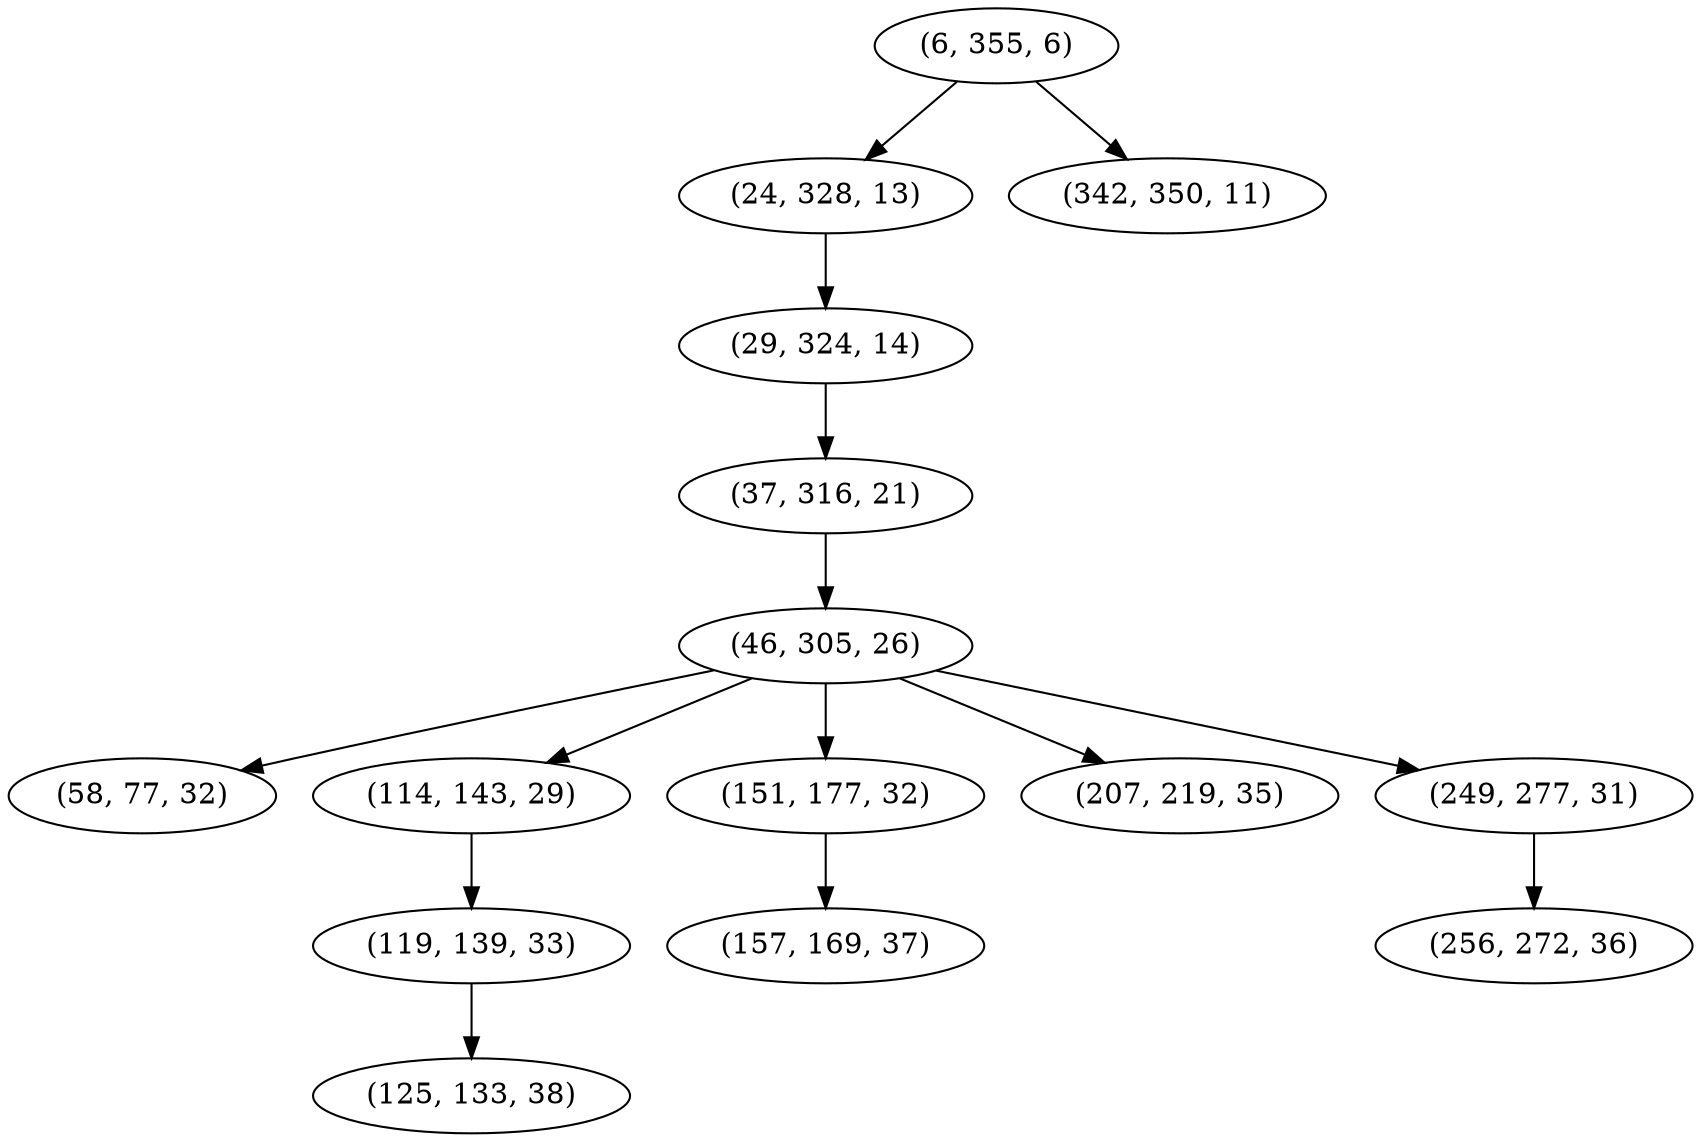 digraph tree {
    "(6, 355, 6)";
    "(24, 328, 13)";
    "(29, 324, 14)";
    "(37, 316, 21)";
    "(46, 305, 26)";
    "(58, 77, 32)";
    "(114, 143, 29)";
    "(119, 139, 33)";
    "(125, 133, 38)";
    "(151, 177, 32)";
    "(157, 169, 37)";
    "(207, 219, 35)";
    "(249, 277, 31)";
    "(256, 272, 36)";
    "(342, 350, 11)";
    "(6, 355, 6)" -> "(24, 328, 13)";
    "(6, 355, 6)" -> "(342, 350, 11)";
    "(24, 328, 13)" -> "(29, 324, 14)";
    "(29, 324, 14)" -> "(37, 316, 21)";
    "(37, 316, 21)" -> "(46, 305, 26)";
    "(46, 305, 26)" -> "(58, 77, 32)";
    "(46, 305, 26)" -> "(114, 143, 29)";
    "(46, 305, 26)" -> "(151, 177, 32)";
    "(46, 305, 26)" -> "(207, 219, 35)";
    "(46, 305, 26)" -> "(249, 277, 31)";
    "(114, 143, 29)" -> "(119, 139, 33)";
    "(119, 139, 33)" -> "(125, 133, 38)";
    "(151, 177, 32)" -> "(157, 169, 37)";
    "(249, 277, 31)" -> "(256, 272, 36)";
}
